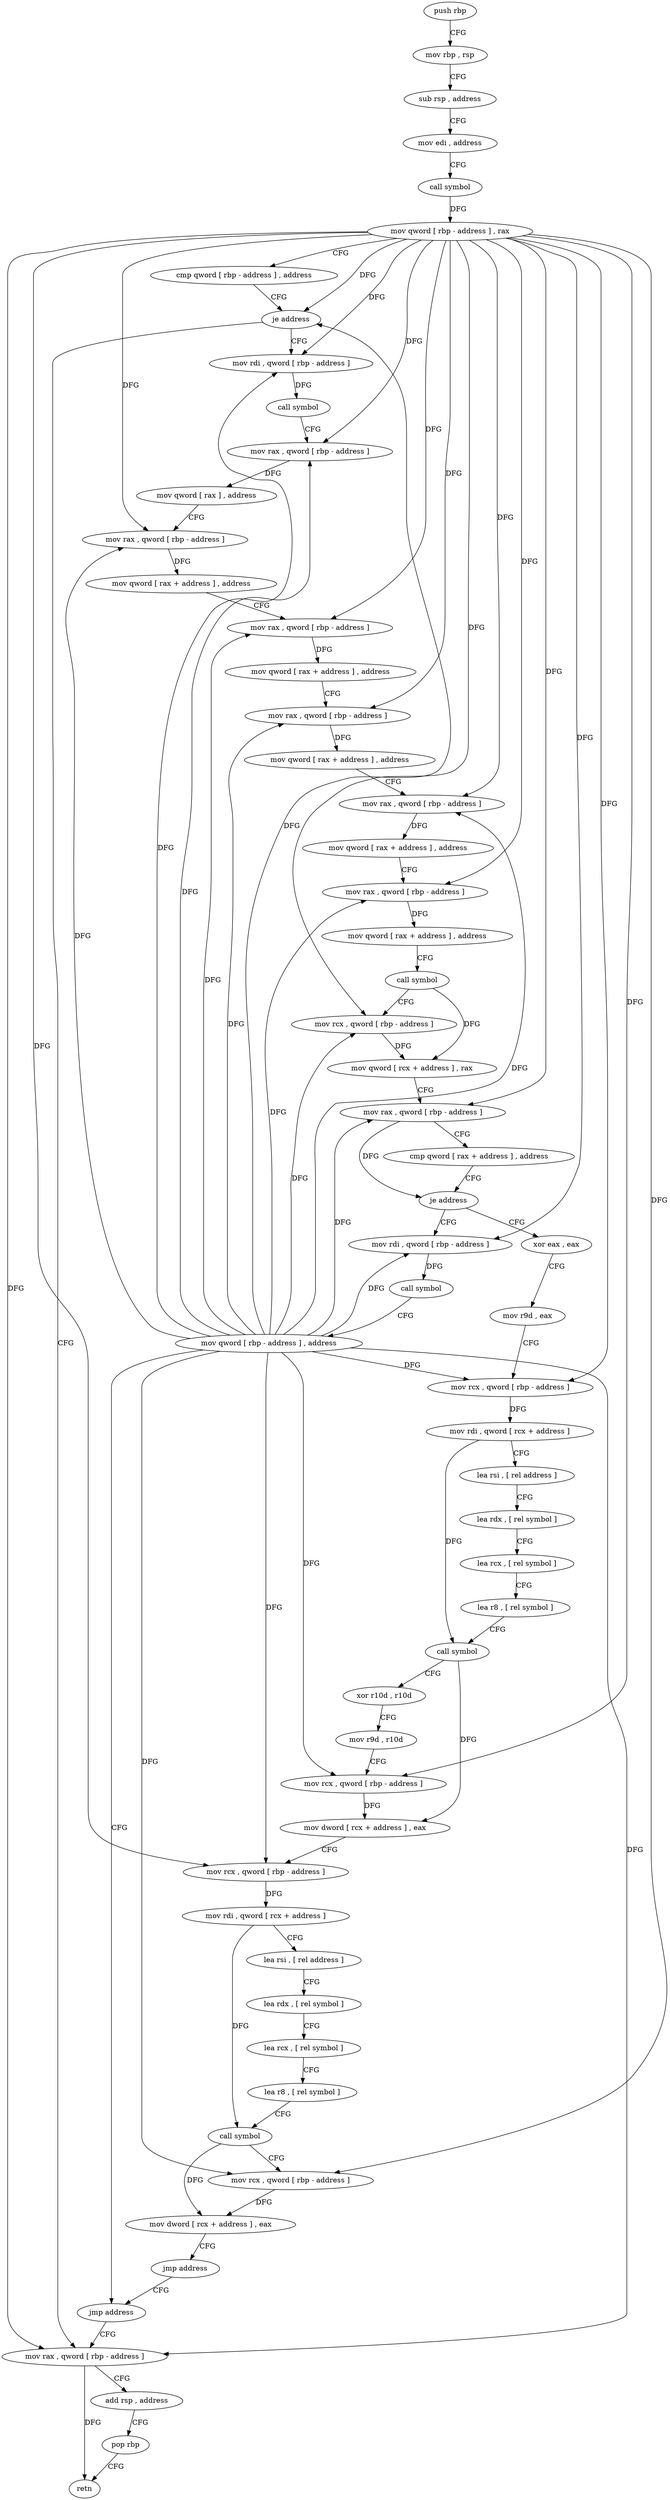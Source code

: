 digraph "func" {
"85104" [label = "push rbp" ]
"85105" [label = "mov rbp , rsp" ]
"85108" [label = "sub rsp , address" ]
"85112" [label = "mov edi , address" ]
"85117" [label = "call symbol" ]
"85122" [label = "mov qword [ rbp - address ] , rax" ]
"85126" [label = "cmp qword [ rbp - address ] , address" ]
"85131" [label = "je address" ]
"85379" [label = "mov rax , qword [ rbp - address ]" ]
"85137" [label = "mov rdi , qword [ rbp - address ]" ]
"85383" [label = "add rsp , address" ]
"85387" [label = "pop rbp" ]
"85388" [label = "retn" ]
"85141" [label = "call symbol" ]
"85146" [label = "mov rax , qword [ rbp - address ]" ]
"85150" [label = "mov qword [ rax ] , address" ]
"85157" [label = "mov rax , qword [ rbp - address ]" ]
"85161" [label = "mov qword [ rax + address ] , address" ]
"85169" [label = "mov rax , qword [ rbp - address ]" ]
"85173" [label = "mov qword [ rax + address ] , address" ]
"85181" [label = "mov rax , qword [ rbp - address ]" ]
"85185" [label = "mov qword [ rax + address ] , address" ]
"85193" [label = "mov rax , qword [ rbp - address ]" ]
"85197" [label = "mov qword [ rax + address ] , address" ]
"85205" [label = "mov rax , qword [ rbp - address ]" ]
"85209" [label = "mov qword [ rax + address ] , address" ]
"85217" [label = "call symbol" ]
"85222" [label = "mov rcx , qword [ rbp - address ]" ]
"85226" [label = "mov qword [ rcx + address ] , rax" ]
"85230" [label = "mov rax , qword [ rbp - address ]" ]
"85234" [label = "cmp qword [ rax + address ] , address" ]
"85239" [label = "je address" ]
"85357" [label = "mov rdi , qword [ rbp - address ]" ]
"85245" [label = "xor eax , eax" ]
"85361" [label = "call symbol" ]
"85366" [label = "mov qword [ rbp - address ] , address" ]
"85374" [label = "jmp address" ]
"85247" [label = "mov r9d , eax" ]
"85250" [label = "mov rcx , qword [ rbp - address ]" ]
"85254" [label = "mov rdi , qword [ rcx + address ]" ]
"85258" [label = "lea rsi , [ rel address ]" ]
"85265" [label = "lea rdx , [ rel symbol ]" ]
"85272" [label = "lea rcx , [ rel symbol ]" ]
"85279" [label = "lea r8 , [ rel symbol ]" ]
"85286" [label = "call symbol" ]
"85291" [label = "xor r10d , r10d" ]
"85294" [label = "mov r9d , r10d" ]
"85297" [label = "mov rcx , qword [ rbp - address ]" ]
"85301" [label = "mov dword [ rcx + address ] , eax" ]
"85304" [label = "mov rcx , qword [ rbp - address ]" ]
"85308" [label = "mov rdi , qword [ rcx + address ]" ]
"85312" [label = "lea rsi , [ rel address ]" ]
"85319" [label = "lea rdx , [ rel symbol ]" ]
"85326" [label = "lea rcx , [ rel symbol ]" ]
"85333" [label = "lea r8 , [ rel symbol ]" ]
"85340" [label = "call symbol" ]
"85345" [label = "mov rcx , qword [ rbp - address ]" ]
"85349" [label = "mov dword [ rcx + address ] , eax" ]
"85352" [label = "jmp address" ]
"85104" -> "85105" [ label = "CFG" ]
"85105" -> "85108" [ label = "CFG" ]
"85108" -> "85112" [ label = "CFG" ]
"85112" -> "85117" [ label = "CFG" ]
"85117" -> "85122" [ label = "DFG" ]
"85122" -> "85126" [ label = "CFG" ]
"85122" -> "85131" [ label = "DFG" ]
"85122" -> "85379" [ label = "DFG" ]
"85122" -> "85137" [ label = "DFG" ]
"85122" -> "85146" [ label = "DFG" ]
"85122" -> "85157" [ label = "DFG" ]
"85122" -> "85169" [ label = "DFG" ]
"85122" -> "85181" [ label = "DFG" ]
"85122" -> "85193" [ label = "DFG" ]
"85122" -> "85205" [ label = "DFG" ]
"85122" -> "85222" [ label = "DFG" ]
"85122" -> "85230" [ label = "DFG" ]
"85122" -> "85357" [ label = "DFG" ]
"85122" -> "85250" [ label = "DFG" ]
"85122" -> "85297" [ label = "DFG" ]
"85122" -> "85304" [ label = "DFG" ]
"85122" -> "85345" [ label = "DFG" ]
"85126" -> "85131" [ label = "CFG" ]
"85131" -> "85379" [ label = "CFG" ]
"85131" -> "85137" [ label = "CFG" ]
"85379" -> "85383" [ label = "CFG" ]
"85379" -> "85388" [ label = "DFG" ]
"85137" -> "85141" [ label = "DFG" ]
"85383" -> "85387" [ label = "CFG" ]
"85387" -> "85388" [ label = "CFG" ]
"85141" -> "85146" [ label = "CFG" ]
"85146" -> "85150" [ label = "DFG" ]
"85150" -> "85157" [ label = "CFG" ]
"85157" -> "85161" [ label = "DFG" ]
"85161" -> "85169" [ label = "CFG" ]
"85169" -> "85173" [ label = "DFG" ]
"85173" -> "85181" [ label = "CFG" ]
"85181" -> "85185" [ label = "DFG" ]
"85185" -> "85193" [ label = "CFG" ]
"85193" -> "85197" [ label = "DFG" ]
"85197" -> "85205" [ label = "CFG" ]
"85205" -> "85209" [ label = "DFG" ]
"85209" -> "85217" [ label = "CFG" ]
"85217" -> "85222" [ label = "CFG" ]
"85217" -> "85226" [ label = "DFG" ]
"85222" -> "85226" [ label = "DFG" ]
"85226" -> "85230" [ label = "CFG" ]
"85230" -> "85234" [ label = "CFG" ]
"85230" -> "85239" [ label = "DFG" ]
"85234" -> "85239" [ label = "CFG" ]
"85239" -> "85357" [ label = "CFG" ]
"85239" -> "85245" [ label = "CFG" ]
"85357" -> "85361" [ label = "DFG" ]
"85245" -> "85247" [ label = "CFG" ]
"85361" -> "85366" [ label = "CFG" ]
"85366" -> "85374" [ label = "CFG" ]
"85366" -> "85131" [ label = "DFG" ]
"85366" -> "85379" [ label = "DFG" ]
"85366" -> "85137" [ label = "DFG" ]
"85366" -> "85146" [ label = "DFG" ]
"85366" -> "85157" [ label = "DFG" ]
"85366" -> "85169" [ label = "DFG" ]
"85366" -> "85181" [ label = "DFG" ]
"85366" -> "85193" [ label = "DFG" ]
"85366" -> "85205" [ label = "DFG" ]
"85366" -> "85222" [ label = "DFG" ]
"85366" -> "85230" [ label = "DFG" ]
"85366" -> "85357" [ label = "DFG" ]
"85366" -> "85250" [ label = "DFG" ]
"85366" -> "85297" [ label = "DFG" ]
"85366" -> "85304" [ label = "DFG" ]
"85366" -> "85345" [ label = "DFG" ]
"85374" -> "85379" [ label = "CFG" ]
"85247" -> "85250" [ label = "CFG" ]
"85250" -> "85254" [ label = "DFG" ]
"85254" -> "85258" [ label = "CFG" ]
"85254" -> "85286" [ label = "DFG" ]
"85258" -> "85265" [ label = "CFG" ]
"85265" -> "85272" [ label = "CFG" ]
"85272" -> "85279" [ label = "CFG" ]
"85279" -> "85286" [ label = "CFG" ]
"85286" -> "85291" [ label = "CFG" ]
"85286" -> "85301" [ label = "DFG" ]
"85291" -> "85294" [ label = "CFG" ]
"85294" -> "85297" [ label = "CFG" ]
"85297" -> "85301" [ label = "DFG" ]
"85301" -> "85304" [ label = "CFG" ]
"85304" -> "85308" [ label = "DFG" ]
"85308" -> "85312" [ label = "CFG" ]
"85308" -> "85340" [ label = "DFG" ]
"85312" -> "85319" [ label = "CFG" ]
"85319" -> "85326" [ label = "CFG" ]
"85326" -> "85333" [ label = "CFG" ]
"85333" -> "85340" [ label = "CFG" ]
"85340" -> "85345" [ label = "CFG" ]
"85340" -> "85349" [ label = "DFG" ]
"85345" -> "85349" [ label = "DFG" ]
"85349" -> "85352" [ label = "CFG" ]
"85352" -> "85374" [ label = "CFG" ]
}
